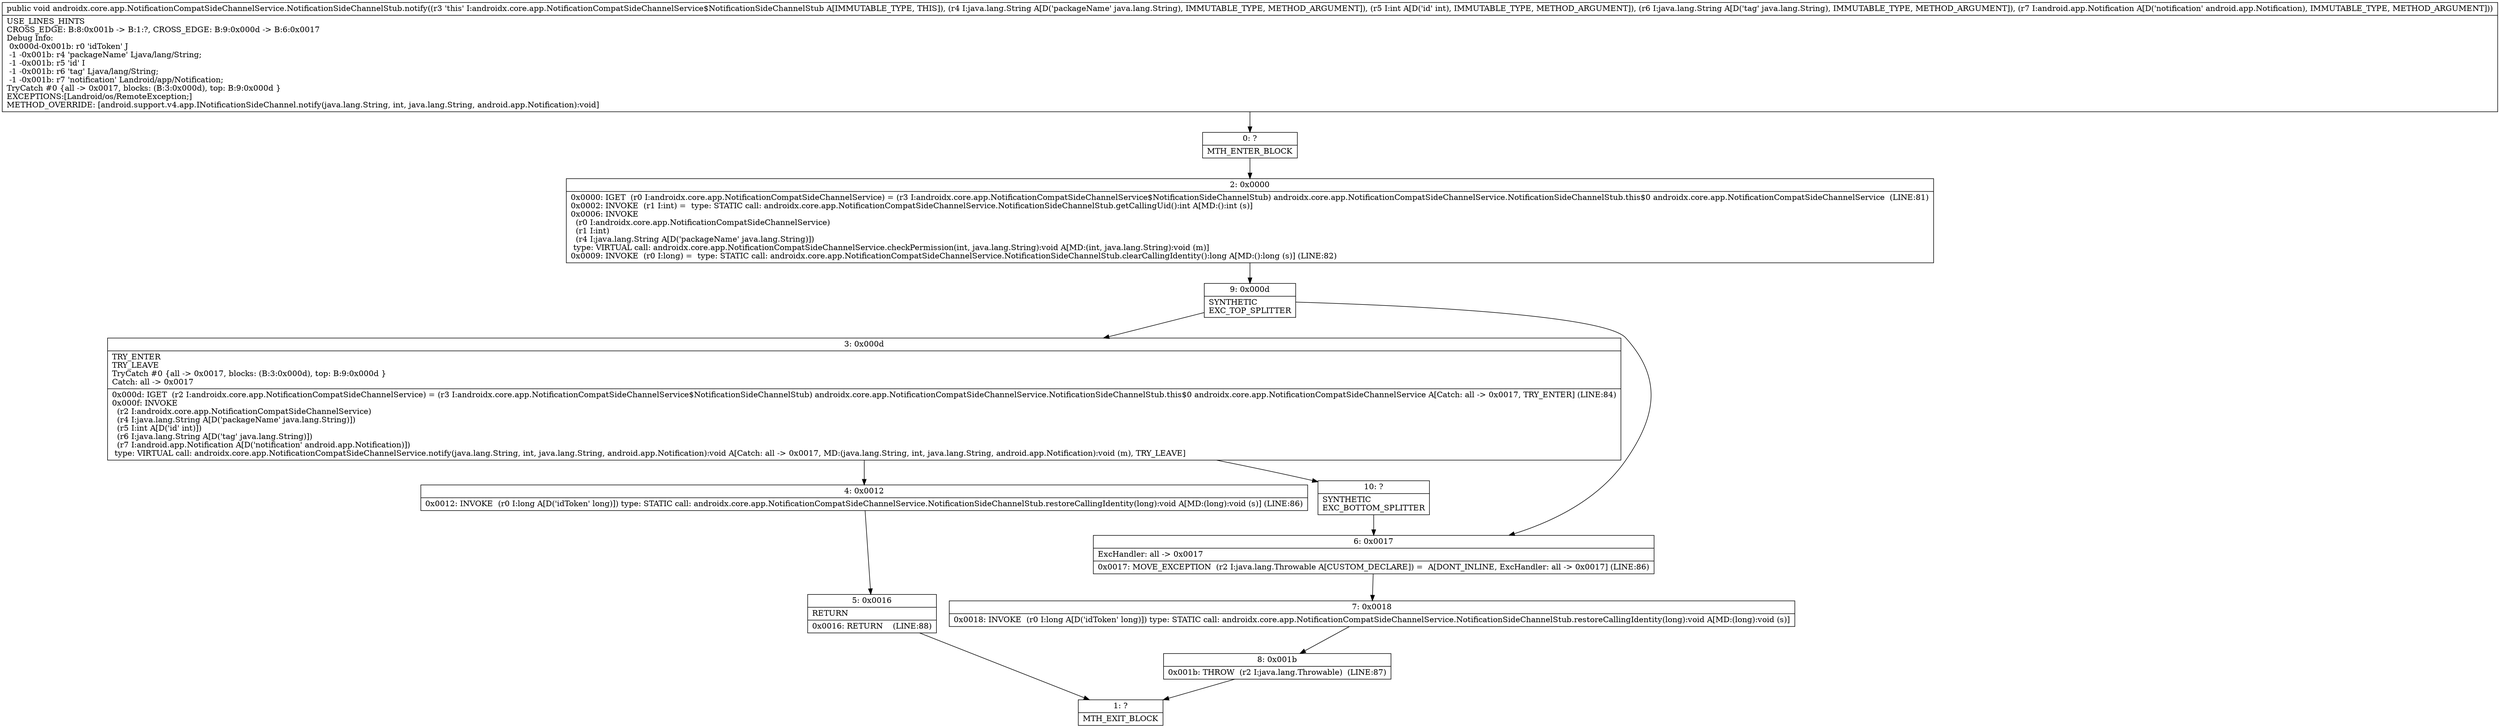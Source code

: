 digraph "CFG forandroidx.core.app.NotificationCompatSideChannelService.NotificationSideChannelStub.notify(Ljava\/lang\/String;ILjava\/lang\/String;Landroid\/app\/Notification;)V" {
Node_0 [shape=record,label="{0\:\ ?|MTH_ENTER_BLOCK\l}"];
Node_2 [shape=record,label="{2\:\ 0x0000|0x0000: IGET  (r0 I:androidx.core.app.NotificationCompatSideChannelService) = (r3 I:androidx.core.app.NotificationCompatSideChannelService$NotificationSideChannelStub) androidx.core.app.NotificationCompatSideChannelService.NotificationSideChannelStub.this$0 androidx.core.app.NotificationCompatSideChannelService  (LINE:81)\l0x0002: INVOKE  (r1 I:int) =  type: STATIC call: androidx.core.app.NotificationCompatSideChannelService.NotificationSideChannelStub.getCallingUid():int A[MD:():int (s)]\l0x0006: INVOKE  \l  (r0 I:androidx.core.app.NotificationCompatSideChannelService)\l  (r1 I:int)\l  (r4 I:java.lang.String A[D('packageName' java.lang.String)])\l type: VIRTUAL call: androidx.core.app.NotificationCompatSideChannelService.checkPermission(int, java.lang.String):void A[MD:(int, java.lang.String):void (m)]\l0x0009: INVOKE  (r0 I:long) =  type: STATIC call: androidx.core.app.NotificationCompatSideChannelService.NotificationSideChannelStub.clearCallingIdentity():long A[MD:():long (s)] (LINE:82)\l}"];
Node_9 [shape=record,label="{9\:\ 0x000d|SYNTHETIC\lEXC_TOP_SPLITTER\l}"];
Node_3 [shape=record,label="{3\:\ 0x000d|TRY_ENTER\lTRY_LEAVE\lTryCatch #0 \{all \-\> 0x0017, blocks: (B:3:0x000d), top: B:9:0x000d \}\lCatch: all \-\> 0x0017\l|0x000d: IGET  (r2 I:androidx.core.app.NotificationCompatSideChannelService) = (r3 I:androidx.core.app.NotificationCompatSideChannelService$NotificationSideChannelStub) androidx.core.app.NotificationCompatSideChannelService.NotificationSideChannelStub.this$0 androidx.core.app.NotificationCompatSideChannelService A[Catch: all \-\> 0x0017, TRY_ENTER] (LINE:84)\l0x000f: INVOKE  \l  (r2 I:androidx.core.app.NotificationCompatSideChannelService)\l  (r4 I:java.lang.String A[D('packageName' java.lang.String)])\l  (r5 I:int A[D('id' int)])\l  (r6 I:java.lang.String A[D('tag' java.lang.String)])\l  (r7 I:android.app.Notification A[D('notification' android.app.Notification)])\l type: VIRTUAL call: androidx.core.app.NotificationCompatSideChannelService.notify(java.lang.String, int, java.lang.String, android.app.Notification):void A[Catch: all \-\> 0x0017, MD:(java.lang.String, int, java.lang.String, android.app.Notification):void (m), TRY_LEAVE]\l}"];
Node_4 [shape=record,label="{4\:\ 0x0012|0x0012: INVOKE  (r0 I:long A[D('idToken' long)]) type: STATIC call: androidx.core.app.NotificationCompatSideChannelService.NotificationSideChannelStub.restoreCallingIdentity(long):void A[MD:(long):void (s)] (LINE:86)\l}"];
Node_5 [shape=record,label="{5\:\ 0x0016|RETURN\l|0x0016: RETURN    (LINE:88)\l}"];
Node_1 [shape=record,label="{1\:\ ?|MTH_EXIT_BLOCK\l}"];
Node_10 [shape=record,label="{10\:\ ?|SYNTHETIC\lEXC_BOTTOM_SPLITTER\l}"];
Node_6 [shape=record,label="{6\:\ 0x0017|ExcHandler: all \-\> 0x0017\l|0x0017: MOVE_EXCEPTION  (r2 I:java.lang.Throwable A[CUSTOM_DECLARE]) =  A[DONT_INLINE, ExcHandler: all \-\> 0x0017] (LINE:86)\l}"];
Node_7 [shape=record,label="{7\:\ 0x0018|0x0018: INVOKE  (r0 I:long A[D('idToken' long)]) type: STATIC call: androidx.core.app.NotificationCompatSideChannelService.NotificationSideChannelStub.restoreCallingIdentity(long):void A[MD:(long):void (s)]\l}"];
Node_8 [shape=record,label="{8\:\ 0x001b|0x001b: THROW  (r2 I:java.lang.Throwable)  (LINE:87)\l}"];
MethodNode[shape=record,label="{public void androidx.core.app.NotificationCompatSideChannelService.NotificationSideChannelStub.notify((r3 'this' I:androidx.core.app.NotificationCompatSideChannelService$NotificationSideChannelStub A[IMMUTABLE_TYPE, THIS]), (r4 I:java.lang.String A[D('packageName' java.lang.String), IMMUTABLE_TYPE, METHOD_ARGUMENT]), (r5 I:int A[D('id' int), IMMUTABLE_TYPE, METHOD_ARGUMENT]), (r6 I:java.lang.String A[D('tag' java.lang.String), IMMUTABLE_TYPE, METHOD_ARGUMENT]), (r7 I:android.app.Notification A[D('notification' android.app.Notification), IMMUTABLE_TYPE, METHOD_ARGUMENT]))  | USE_LINES_HINTS\lCROSS_EDGE: B:8:0x001b \-\> B:1:?, CROSS_EDGE: B:9:0x000d \-\> B:6:0x0017\lDebug Info:\l  0x000d\-0x001b: r0 'idToken' J\l  \-1 \-0x001b: r4 'packageName' Ljava\/lang\/String;\l  \-1 \-0x001b: r5 'id' I\l  \-1 \-0x001b: r6 'tag' Ljava\/lang\/String;\l  \-1 \-0x001b: r7 'notification' Landroid\/app\/Notification;\lTryCatch #0 \{all \-\> 0x0017, blocks: (B:3:0x000d), top: B:9:0x000d \}\lEXCEPTIONS:[Landroid\/os\/RemoteException;]\lMETHOD_OVERRIDE: [android.support.v4.app.INotificationSideChannel.notify(java.lang.String, int, java.lang.String, android.app.Notification):void]\l}"];
MethodNode -> Node_0;Node_0 -> Node_2;
Node_2 -> Node_9;
Node_9 -> Node_3;
Node_9 -> Node_6;
Node_3 -> Node_4;
Node_3 -> Node_10;
Node_4 -> Node_5;
Node_5 -> Node_1;
Node_10 -> Node_6;
Node_6 -> Node_7;
Node_7 -> Node_8;
Node_8 -> Node_1;
}

